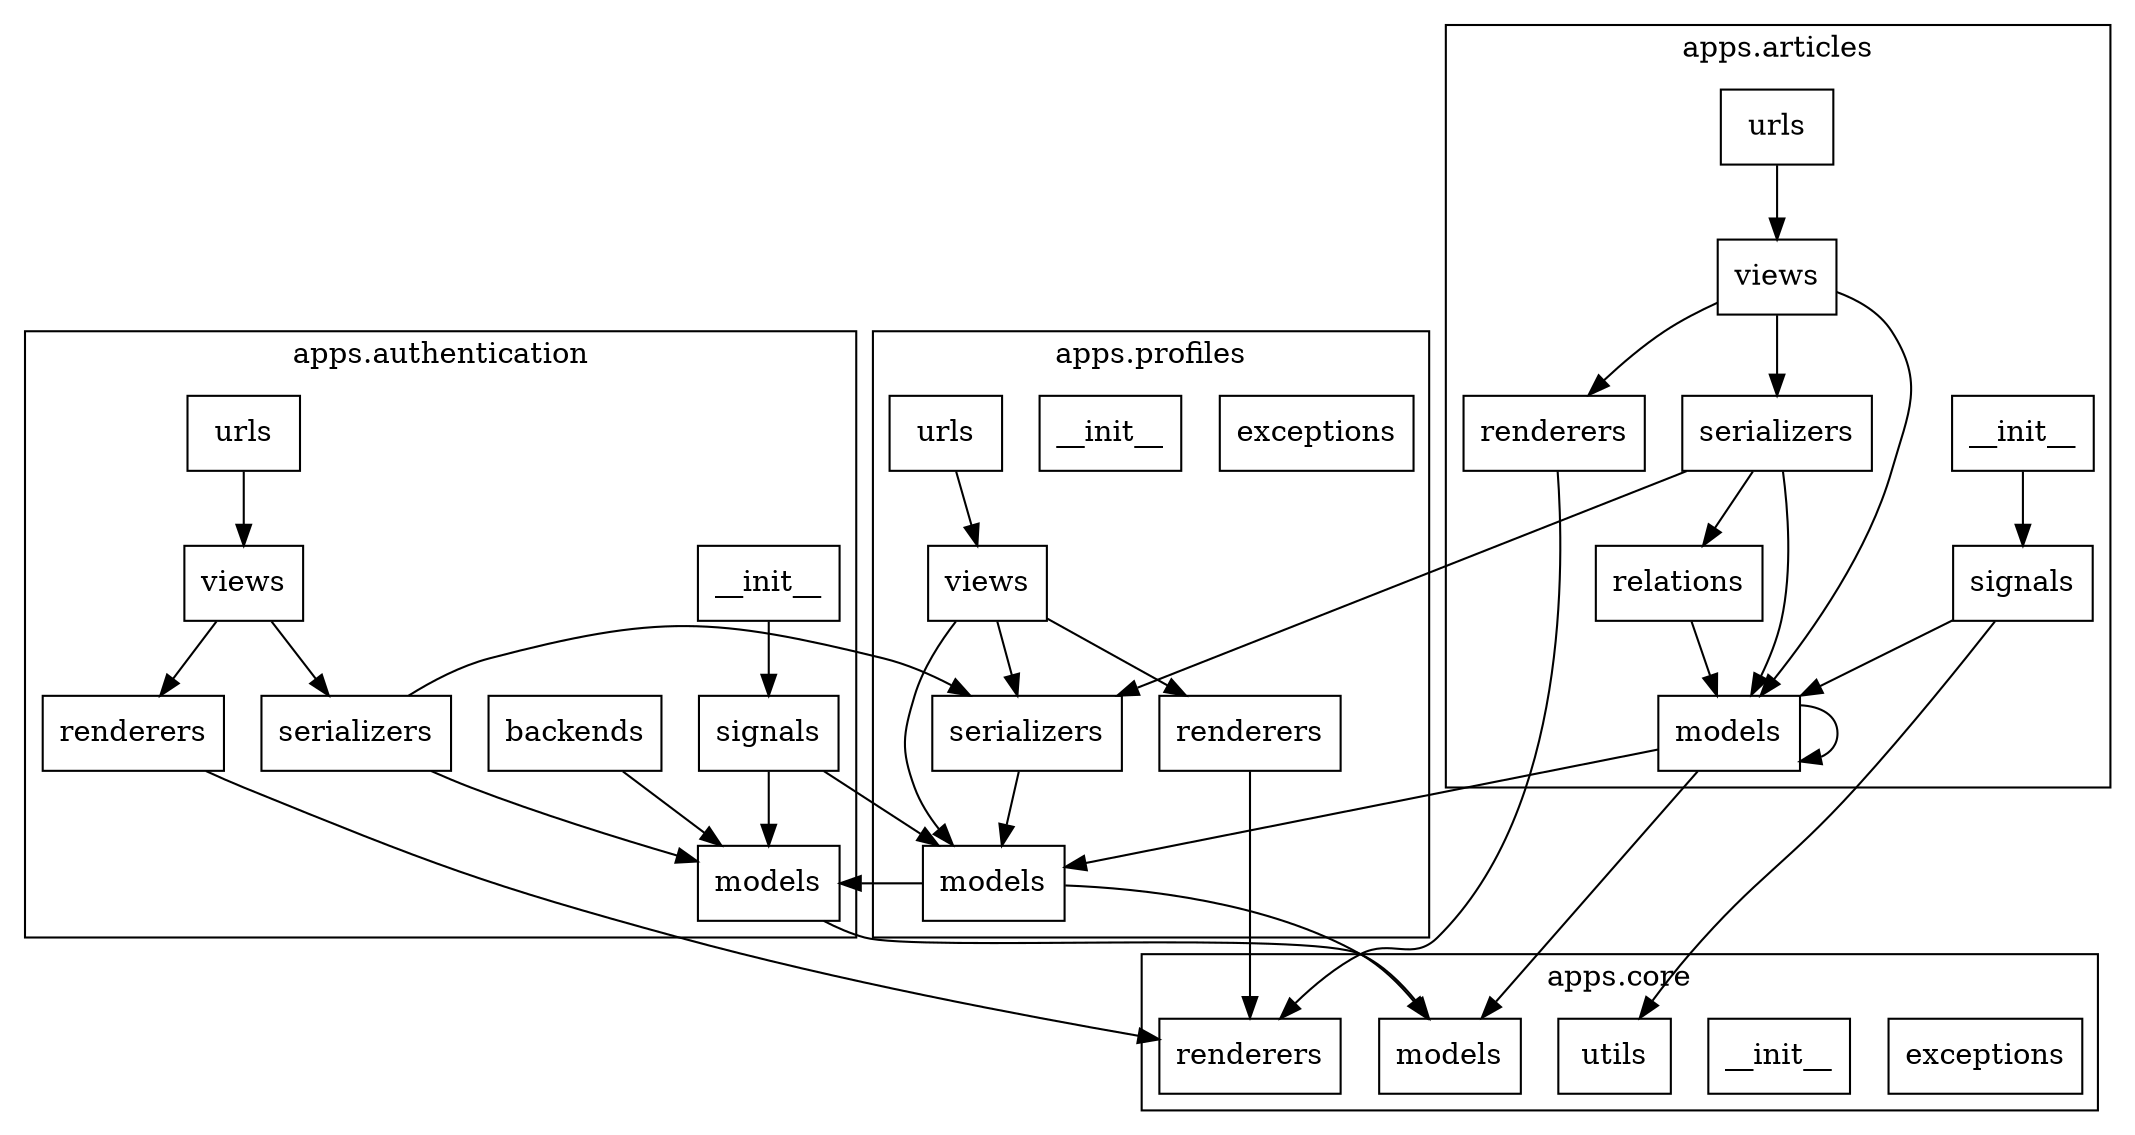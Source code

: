 digraph apps {
  graph [];
  node [shape = "box"];
  edge [];
  
  subgraph cluster_articles {
    label = "apps.articles";

    // nodes
    articles_init [label="__init__"]
    articles_models [label="models"]
    articles_relations [label="relations"]
    articles_serializers [label="serializers"]
    articles_urls [label="urls"]
    articles_renderers [label="renderers"]
    articles_signals [label="signals"]
    articles_views [label="views"]

    articles_init -> articles_signals
    articles_models -> articles_models
    articles_relations -> articles_models
    articles_serializers -> articles_models
    articles_serializers -> articles_relations
    articles_urls -> articles_views
    articles_signals -> articles_models
    articles_views -> articles_models
    articles_views -> articles_renderers
    articles_views -> articles_serializers
  }  

  subgraph cluster_core {
    label = "apps.core";

    // nodes
    core_exceptions [label="exceptions"]
    core_init [label="__init__"]
    core_models [label="models"]
    core_renderers [label="renderers"]
    core_utils [label="utils"]
    
    // relationships
  }

  subgraph cluster_profiles {
    label = "apps.profiles";

    // nodes
    profiles_exceptions [label="exceptions"]
    profiles_init [label="__init__"]
    profiles_models [label="models"]
    profiles_renderers [label="renderers"]
    profiles_serializers [label="serializers"]
    profiles_urls [label="urls"]
    profiles_views [label="views"]

    // relationships
    profiles_serializers -> profiles_models
    profiles_urls -> profiles_views
    profiles_views -> profiles_models
    profiles_views -> profiles_renderers
    profiles_views -> profiles_serializers
  }

  subgraph cluster_authentication {
    label = "apps.authentication";

    // nodes
    authentication_backends [label="backends"]
    authentication_init [label="__init__"]
    authentication_models [label="models"]
    authentication_renderers [label="renderers"]
    authentication_serializers [label="serializers"]
    authentication_urls [label="urls"]
    authentication_signals [label="signals"]
    authentication_views [label="views"]

    // relationships
    authentication_init -> authentication_signals
    authentication_backends -> authentication_models
    authentication_serializers -> authentication_models
    authentication_urls -> authentication_views
    authentication_signals -> authentication_models
    authentication_views -> authentication_renderers
    authentication_views -> authentication_serializers
  }

  // All classes (Article, Comment, Tag) inherit from core.TimestampedModel
  articles_models -> core_models 
  articles_models -> profiles_models // profiles.Profile as foreignKey
  articles_serializers -> profiles_serializers
  // All classes (ArticleJSONRenderer, CommentJSONRenderer) inherit from core.ConduitJSONRendered
  articles_renderers -> core_renderers
  articles_signals -> core_utils
  authentication_serializers -> profiles_serializers
  authentication_models -> core_models
  authentication_renderers -> core_renderers
  authentication_signals -> profiles_models
  profiles_models -> core_models
  profiles_models -> authentication_models // authentication.User is OneToOneField
  profiles_renderers -> core_renderers
}
